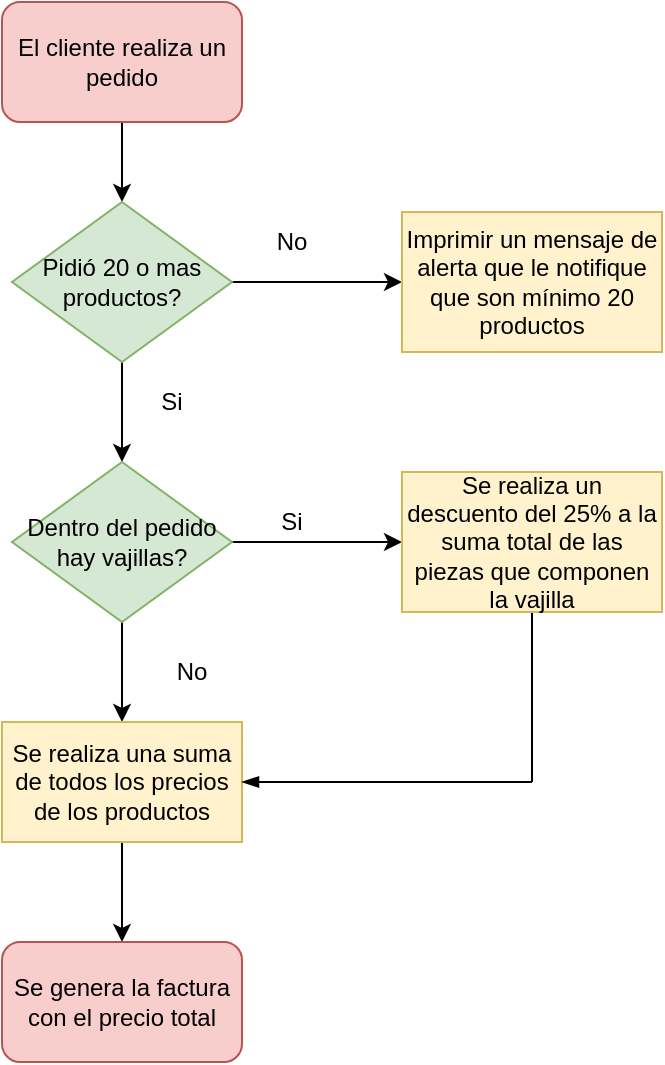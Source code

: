 <mxfile version="10.6.7" type="device"><diagram id="d9ZQpXRdSH6CDUdceW6d" name="Page-1"><mxGraphModel dx="1394" dy="796" grid="1" gridSize="10" guides="1" tooltips="1" connect="1" arrows="1" fold="1" page="1" pageScale="1" pageWidth="1654" pageHeight="1169" math="0" shadow="0"><root><mxCell id="0"/><mxCell id="1" parent="0"/><mxCell id="UEajusoQXMeItmXYQdMw-12" style="edgeStyle=orthogonalEdgeStyle;rounded=0;orthogonalLoop=1;jettySize=auto;html=1;entryX=0.5;entryY=0;entryDx=0;entryDy=0;" edge="1" parent="1" source="UEajusoQXMeItmXYQdMw-1" target="UEajusoQXMeItmXYQdMw-2"><mxGeometry relative="1" as="geometry"/></mxCell><mxCell id="UEajusoQXMeItmXYQdMw-1" value="El cliente realiza un pedido" style="rounded=1;whiteSpace=wrap;html=1;fillColor=#f8cecc;strokeColor=#b85450;" vertex="1" parent="1"><mxGeometry x="295" y="10" width="120" height="60" as="geometry"/></mxCell><mxCell id="UEajusoQXMeItmXYQdMw-5" value="" style="edgeStyle=orthogonalEdgeStyle;rounded=0;orthogonalLoop=1;jettySize=auto;html=1;entryX=0;entryY=0.5;entryDx=0;entryDy=0;" edge="1" parent="1" source="UEajusoQXMeItmXYQdMw-2" target="UEajusoQXMeItmXYQdMw-3"><mxGeometry relative="1" as="geometry"><mxPoint x="490" y="150" as="targetPoint"/></mxGeometry></mxCell><mxCell id="UEajusoQXMeItmXYQdMw-13" style="edgeStyle=orthogonalEdgeStyle;rounded=0;orthogonalLoop=1;jettySize=auto;html=1;entryX=0.5;entryY=0;entryDx=0;entryDy=0;" edge="1" parent="1" source="UEajusoQXMeItmXYQdMw-2" target="UEajusoQXMeItmXYQdMw-7"><mxGeometry relative="1" as="geometry"/></mxCell><mxCell id="UEajusoQXMeItmXYQdMw-2" value="Pidió 20 o mas productos?" style="rhombus;whiteSpace=wrap;html=1;fillColor=#d5e8d4;strokeColor=#82b366;" vertex="1" parent="1"><mxGeometry x="300" y="110" width="110" height="80" as="geometry"/></mxCell><mxCell id="UEajusoQXMeItmXYQdMw-3" value="Imprimir un mensaje de alerta que le notifique que son mínimo 20 productos" style="rounded=0;whiteSpace=wrap;html=1;fillColor=#fff2cc;strokeColor=#d6b656;" vertex="1" parent="1"><mxGeometry x="495" y="115" width="130" height="70" as="geometry"/></mxCell><mxCell id="UEajusoQXMeItmXYQdMw-10" style="edgeStyle=orthogonalEdgeStyle;rounded=0;orthogonalLoop=1;jettySize=auto;html=1;entryX=0;entryY=0.5;entryDx=0;entryDy=0;" edge="1" parent="1" source="UEajusoQXMeItmXYQdMw-7" target="UEajusoQXMeItmXYQdMw-8"><mxGeometry relative="1" as="geometry"><mxPoint x="490" y="280" as="targetPoint"/></mxGeometry></mxCell><mxCell id="UEajusoQXMeItmXYQdMw-15" style="edgeStyle=orthogonalEdgeStyle;rounded=0;orthogonalLoop=1;jettySize=auto;html=1;entryX=0.5;entryY=0;entryDx=0;entryDy=0;" edge="1" parent="1" source="UEajusoQXMeItmXYQdMw-7" target="UEajusoQXMeItmXYQdMw-9"><mxGeometry relative="1" as="geometry"/></mxCell><mxCell id="UEajusoQXMeItmXYQdMw-7" value="Dentro del pedido hay vajillas?" style="rhombus;whiteSpace=wrap;html=1;fillColor=#d5e8d4;strokeColor=#82b366;" vertex="1" parent="1"><mxGeometry x="300" y="240" width="110" height="80" as="geometry"/></mxCell><mxCell id="UEajusoQXMeItmXYQdMw-17" style="edgeStyle=orthogonalEdgeStyle;rounded=0;orthogonalLoop=1;jettySize=auto;html=1;endArrow=none;endFill=0;" edge="1" parent="1" source="UEajusoQXMeItmXYQdMw-8"><mxGeometry relative="1" as="geometry"><mxPoint x="560" y="400" as="targetPoint"/></mxGeometry></mxCell><mxCell id="UEajusoQXMeItmXYQdMw-8" value="Se realiza un descuento del 25% a la suma total de las piezas que componen la vajilla" style="rounded=0;whiteSpace=wrap;html=1;fillColor=#fff2cc;strokeColor=#d6b656;" vertex="1" parent="1"><mxGeometry x="495" y="245" width="130" height="70" as="geometry"/></mxCell><mxCell id="UEajusoQXMeItmXYQdMw-16" style="edgeStyle=orthogonalEdgeStyle;rounded=0;orthogonalLoop=1;jettySize=auto;html=1;entryX=0.5;entryY=0;entryDx=0;entryDy=0;" edge="1" parent="1" source="UEajusoQXMeItmXYQdMw-9" target="UEajusoQXMeItmXYQdMw-11"><mxGeometry relative="1" as="geometry"/></mxCell><mxCell id="UEajusoQXMeItmXYQdMw-9" value="Se realiza una suma de todos los precios de los productos" style="rounded=0;whiteSpace=wrap;html=1;fillColor=#fff2cc;strokeColor=#d6b656;" vertex="1" parent="1"><mxGeometry x="295" y="370" width="120" height="60" as="geometry"/></mxCell><mxCell id="UEajusoQXMeItmXYQdMw-11" value="Se genera la factura con el precio total" style="rounded=1;whiteSpace=wrap;html=1;fillColor=#f8cecc;strokeColor=#b85450;" vertex="1" parent="1"><mxGeometry x="295" y="480" width="120" height="60" as="geometry"/></mxCell><mxCell id="UEajusoQXMeItmXYQdMw-18" value="" style="endArrow=blockThin;html=1;endFill=1;entryX=1;entryY=0.5;entryDx=0;entryDy=0;" edge="1" parent="1" target="UEajusoQXMeItmXYQdMw-9"><mxGeometry width="50" height="50" relative="1" as="geometry"><mxPoint x="560" y="400" as="sourcePoint"/><mxPoint x="610" y="479.5" as="targetPoint"/></mxGeometry></mxCell><mxCell id="UEajusoQXMeItmXYQdMw-19" value="No" style="text;html=1;strokeColor=none;fillColor=none;align=center;verticalAlign=middle;whiteSpace=wrap;rounded=0;" vertex="1" parent="1"><mxGeometry x="420" y="120" width="40" height="20" as="geometry"/></mxCell><mxCell id="UEajusoQXMeItmXYQdMw-20" value="No" style="text;html=1;strokeColor=none;fillColor=none;align=center;verticalAlign=middle;whiteSpace=wrap;rounded=0;" vertex="1" parent="1"><mxGeometry x="370" y="335" width="40" height="20" as="geometry"/></mxCell><mxCell id="UEajusoQXMeItmXYQdMw-21" value="Si" style="text;html=1;strokeColor=none;fillColor=none;align=center;verticalAlign=middle;whiteSpace=wrap;rounded=0;" vertex="1" parent="1"><mxGeometry x="360" y="200" width="40" height="20" as="geometry"/></mxCell><mxCell id="UEajusoQXMeItmXYQdMw-23" value="Si" style="text;html=1;strokeColor=none;fillColor=none;align=center;verticalAlign=middle;whiteSpace=wrap;rounded=0;" vertex="1" parent="1"><mxGeometry x="420" y="260" width="40" height="20" as="geometry"/></mxCell></root></mxGraphModel></diagram></mxfile>